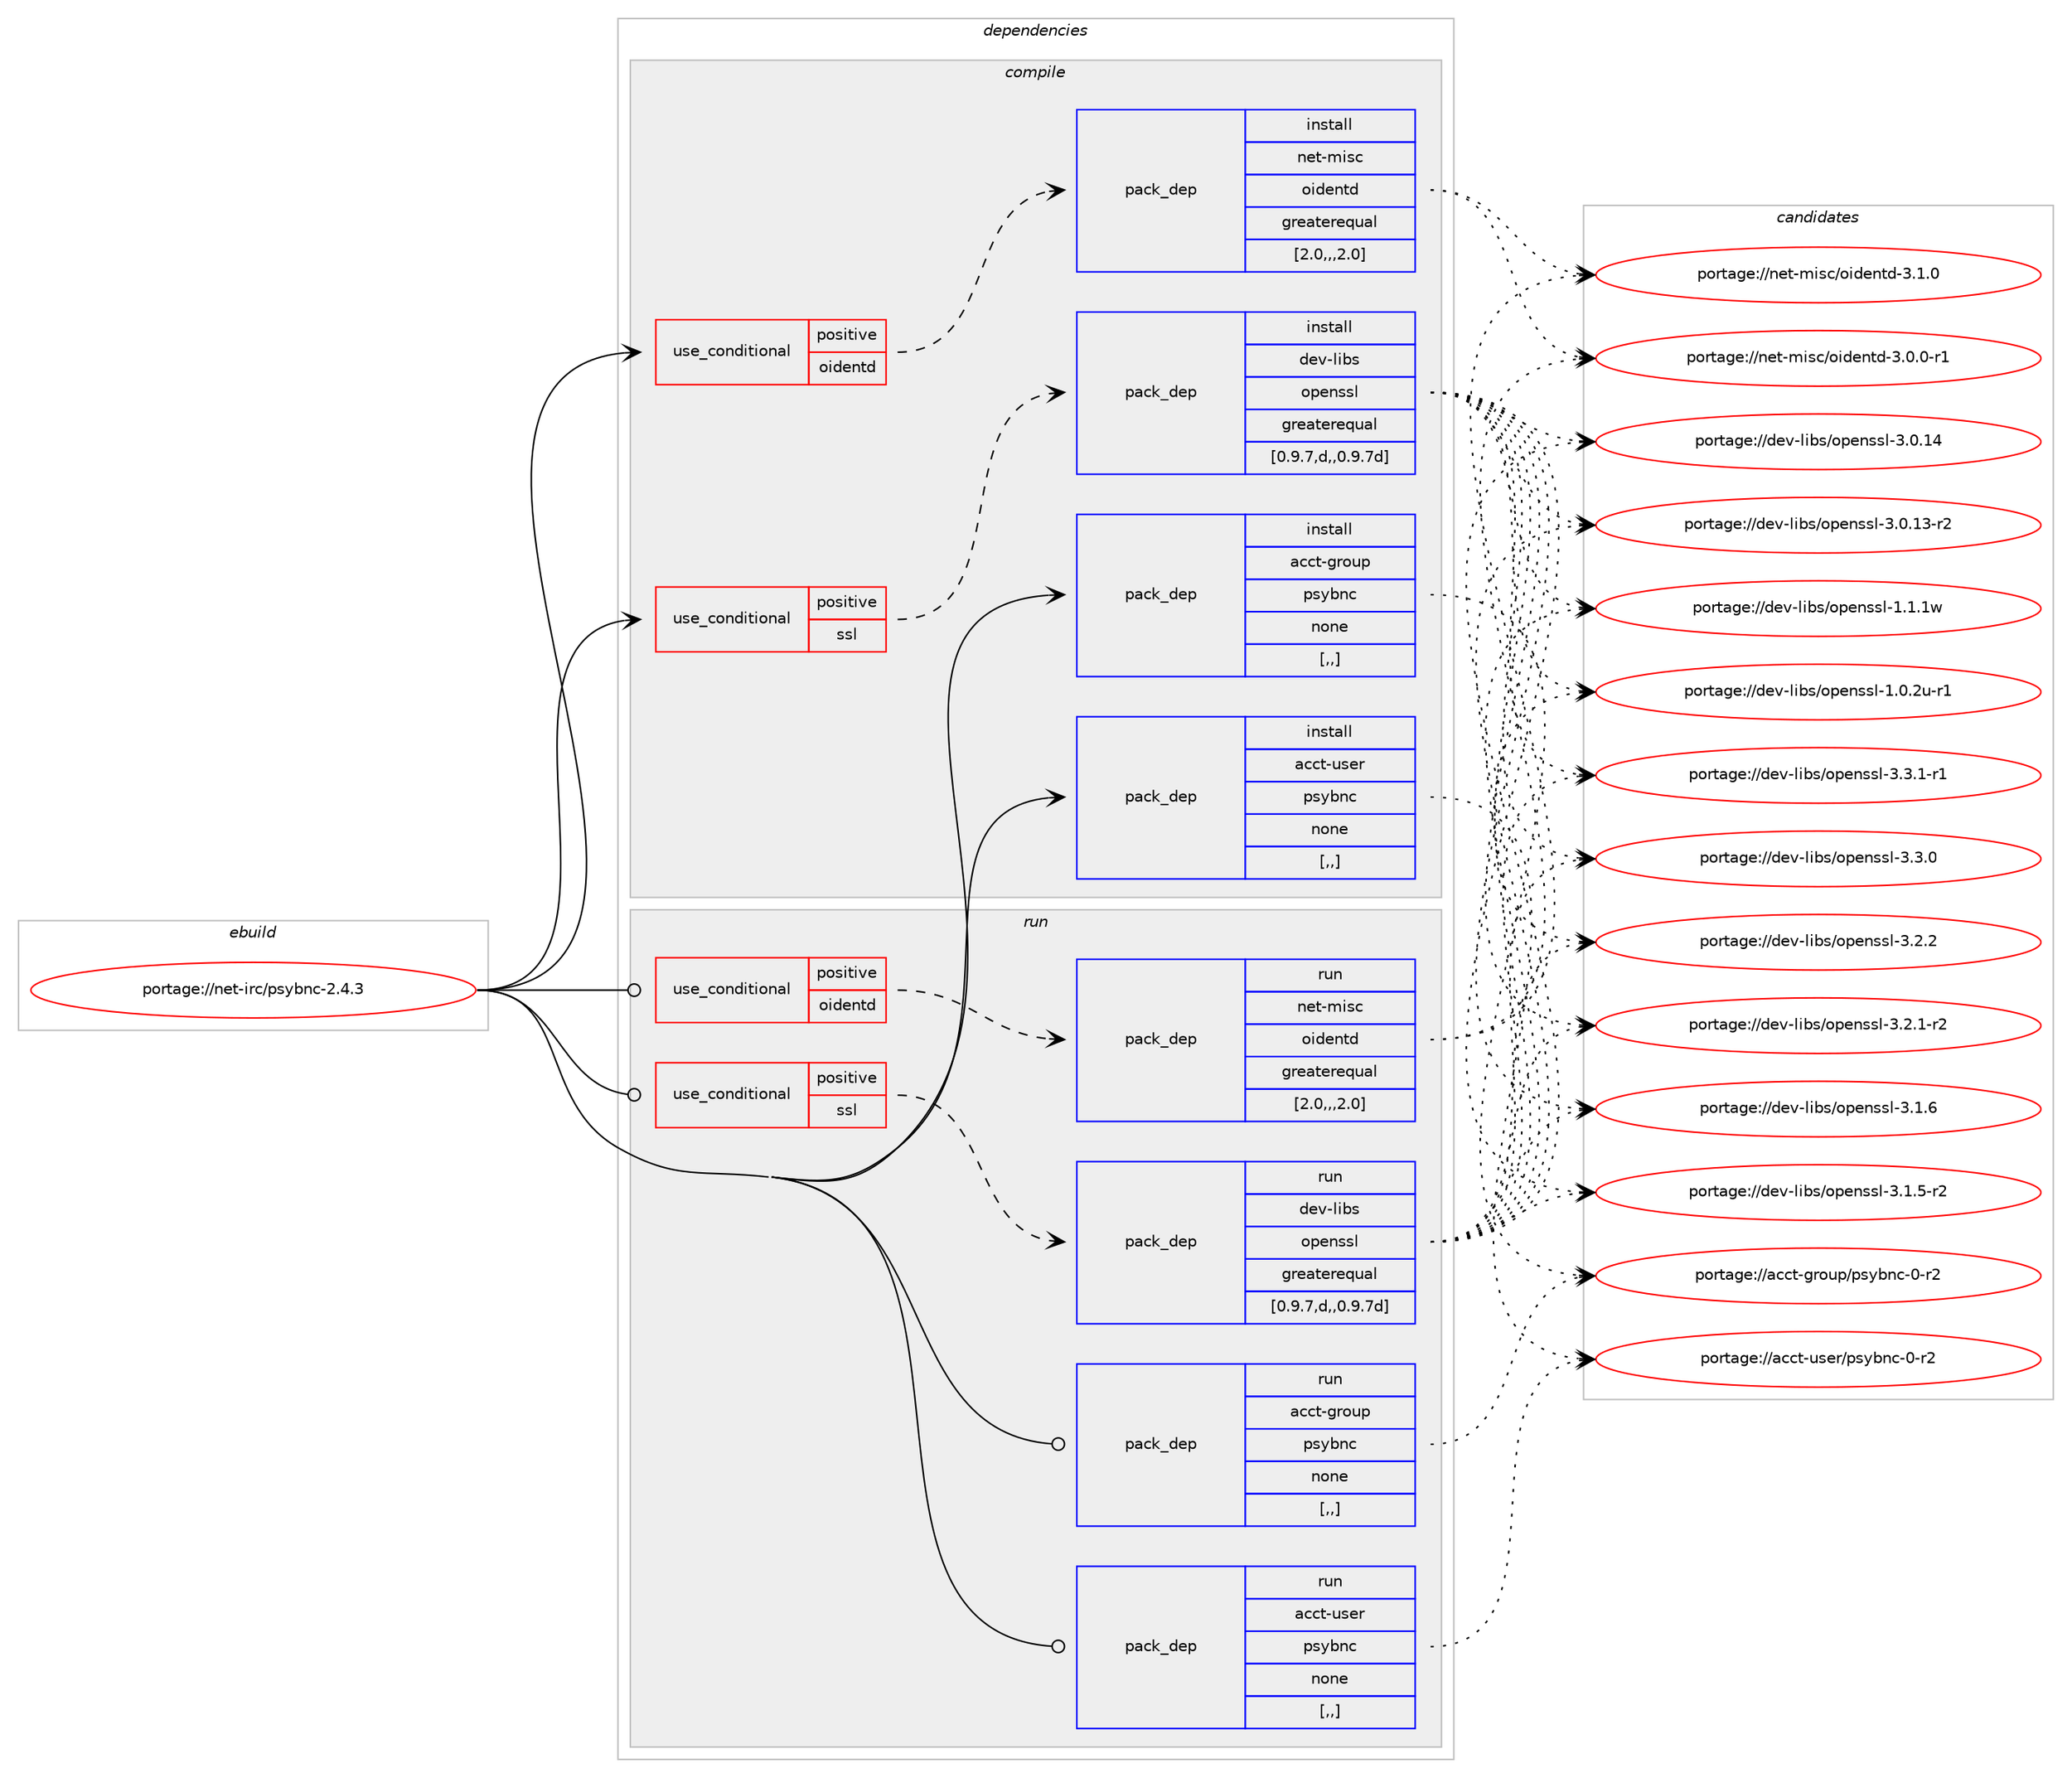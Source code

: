 digraph prolog {

# *************
# Graph options
# *************

newrank=true;
concentrate=true;
compound=true;
graph [rankdir=LR,fontname=Helvetica,fontsize=10,ranksep=1.5];#, ranksep=2.5, nodesep=0.2];
edge  [arrowhead=vee];
node  [fontname=Helvetica,fontsize=10];

# **********
# The ebuild
# **********

subgraph cluster_leftcol {
color=gray;
label=<<i>ebuild</i>>;
id [label="portage://net-irc/psybnc-2.4.3", color=red, width=4, href="../net-irc/psybnc-2.4.3.svg"];
}

# ****************
# The dependencies
# ****************

subgraph cluster_midcol {
color=gray;
label=<<i>dependencies</i>>;
subgraph cluster_compile {
fillcolor="#eeeeee";
style=filled;
label=<<i>compile</i>>;
subgraph cond92601 {
dependency356216 [label=<<TABLE BORDER="0" CELLBORDER="1" CELLSPACING="0" CELLPADDING="4"><TR><TD ROWSPAN="3" CELLPADDING="10">use_conditional</TD></TR><TR><TD>positive</TD></TR><TR><TD>oidentd</TD></TR></TABLE>>, shape=none, color=red];
subgraph pack260986 {
dependency356217 [label=<<TABLE BORDER="0" CELLBORDER="1" CELLSPACING="0" CELLPADDING="4" WIDTH="220"><TR><TD ROWSPAN="6" CELLPADDING="30">pack_dep</TD></TR><TR><TD WIDTH="110">install</TD></TR><TR><TD>net-misc</TD></TR><TR><TD>oidentd</TD></TR><TR><TD>greaterequal</TD></TR><TR><TD>[2.0,,,2.0]</TD></TR></TABLE>>, shape=none, color=blue];
}
dependency356216:e -> dependency356217:w [weight=20,style="dashed",arrowhead="vee"];
}
id:e -> dependency356216:w [weight=20,style="solid",arrowhead="vee"];
subgraph cond92602 {
dependency356218 [label=<<TABLE BORDER="0" CELLBORDER="1" CELLSPACING="0" CELLPADDING="4"><TR><TD ROWSPAN="3" CELLPADDING="10">use_conditional</TD></TR><TR><TD>positive</TD></TR><TR><TD>ssl</TD></TR></TABLE>>, shape=none, color=red];
subgraph pack260987 {
dependency356219 [label=<<TABLE BORDER="0" CELLBORDER="1" CELLSPACING="0" CELLPADDING="4" WIDTH="220"><TR><TD ROWSPAN="6" CELLPADDING="30">pack_dep</TD></TR><TR><TD WIDTH="110">install</TD></TR><TR><TD>dev-libs</TD></TR><TR><TD>openssl</TD></TR><TR><TD>greaterequal</TD></TR><TR><TD>[0.9.7,d,,0.9.7d]</TD></TR></TABLE>>, shape=none, color=blue];
}
dependency356218:e -> dependency356219:w [weight=20,style="dashed",arrowhead="vee"];
}
id:e -> dependency356218:w [weight=20,style="solid",arrowhead="vee"];
subgraph pack260988 {
dependency356220 [label=<<TABLE BORDER="0" CELLBORDER="1" CELLSPACING="0" CELLPADDING="4" WIDTH="220"><TR><TD ROWSPAN="6" CELLPADDING="30">pack_dep</TD></TR><TR><TD WIDTH="110">install</TD></TR><TR><TD>acct-group</TD></TR><TR><TD>psybnc</TD></TR><TR><TD>none</TD></TR><TR><TD>[,,]</TD></TR></TABLE>>, shape=none, color=blue];
}
id:e -> dependency356220:w [weight=20,style="solid",arrowhead="vee"];
subgraph pack260989 {
dependency356221 [label=<<TABLE BORDER="0" CELLBORDER="1" CELLSPACING="0" CELLPADDING="4" WIDTH="220"><TR><TD ROWSPAN="6" CELLPADDING="30">pack_dep</TD></TR><TR><TD WIDTH="110">install</TD></TR><TR><TD>acct-user</TD></TR><TR><TD>psybnc</TD></TR><TR><TD>none</TD></TR><TR><TD>[,,]</TD></TR></TABLE>>, shape=none, color=blue];
}
id:e -> dependency356221:w [weight=20,style="solid",arrowhead="vee"];
}
subgraph cluster_compileandrun {
fillcolor="#eeeeee";
style=filled;
label=<<i>compile and run</i>>;
}
subgraph cluster_run {
fillcolor="#eeeeee";
style=filled;
label=<<i>run</i>>;
subgraph cond92603 {
dependency356222 [label=<<TABLE BORDER="0" CELLBORDER="1" CELLSPACING="0" CELLPADDING="4"><TR><TD ROWSPAN="3" CELLPADDING="10">use_conditional</TD></TR><TR><TD>positive</TD></TR><TR><TD>oidentd</TD></TR></TABLE>>, shape=none, color=red];
subgraph pack260990 {
dependency356223 [label=<<TABLE BORDER="0" CELLBORDER="1" CELLSPACING="0" CELLPADDING="4" WIDTH="220"><TR><TD ROWSPAN="6" CELLPADDING="30">pack_dep</TD></TR><TR><TD WIDTH="110">run</TD></TR><TR><TD>net-misc</TD></TR><TR><TD>oidentd</TD></TR><TR><TD>greaterequal</TD></TR><TR><TD>[2.0,,,2.0]</TD></TR></TABLE>>, shape=none, color=blue];
}
dependency356222:e -> dependency356223:w [weight=20,style="dashed",arrowhead="vee"];
}
id:e -> dependency356222:w [weight=20,style="solid",arrowhead="odot"];
subgraph cond92604 {
dependency356224 [label=<<TABLE BORDER="0" CELLBORDER="1" CELLSPACING="0" CELLPADDING="4"><TR><TD ROWSPAN="3" CELLPADDING="10">use_conditional</TD></TR><TR><TD>positive</TD></TR><TR><TD>ssl</TD></TR></TABLE>>, shape=none, color=red];
subgraph pack260991 {
dependency356225 [label=<<TABLE BORDER="0" CELLBORDER="1" CELLSPACING="0" CELLPADDING="4" WIDTH="220"><TR><TD ROWSPAN="6" CELLPADDING="30">pack_dep</TD></TR><TR><TD WIDTH="110">run</TD></TR><TR><TD>dev-libs</TD></TR><TR><TD>openssl</TD></TR><TR><TD>greaterequal</TD></TR><TR><TD>[0.9.7,d,,0.9.7d]</TD></TR></TABLE>>, shape=none, color=blue];
}
dependency356224:e -> dependency356225:w [weight=20,style="dashed",arrowhead="vee"];
}
id:e -> dependency356224:w [weight=20,style="solid",arrowhead="odot"];
subgraph pack260992 {
dependency356226 [label=<<TABLE BORDER="0" CELLBORDER="1" CELLSPACING="0" CELLPADDING="4" WIDTH="220"><TR><TD ROWSPAN="6" CELLPADDING="30">pack_dep</TD></TR><TR><TD WIDTH="110">run</TD></TR><TR><TD>acct-group</TD></TR><TR><TD>psybnc</TD></TR><TR><TD>none</TD></TR><TR><TD>[,,]</TD></TR></TABLE>>, shape=none, color=blue];
}
id:e -> dependency356226:w [weight=20,style="solid",arrowhead="odot"];
subgraph pack260993 {
dependency356227 [label=<<TABLE BORDER="0" CELLBORDER="1" CELLSPACING="0" CELLPADDING="4" WIDTH="220"><TR><TD ROWSPAN="6" CELLPADDING="30">pack_dep</TD></TR><TR><TD WIDTH="110">run</TD></TR><TR><TD>acct-user</TD></TR><TR><TD>psybnc</TD></TR><TR><TD>none</TD></TR><TR><TD>[,,]</TD></TR></TABLE>>, shape=none, color=blue];
}
id:e -> dependency356227:w [weight=20,style="solid",arrowhead="odot"];
}
}

# **************
# The candidates
# **************

subgraph cluster_choices {
rank=same;
color=gray;
label=<<i>candidates</i>>;

subgraph choice260986 {
color=black;
nodesep=1;
choice110101116451091051159947111105100101110116100455146494648 [label="portage://net-misc/oidentd-3.1.0", color=red, width=4,href="../net-misc/oidentd-3.1.0.svg"];
choice1101011164510910511599471111051001011101161004551464846484511449 [label="portage://net-misc/oidentd-3.0.0-r1", color=red, width=4,href="../net-misc/oidentd-3.0.0-r1.svg"];
dependency356217:e -> choice110101116451091051159947111105100101110116100455146494648:w [style=dotted,weight="100"];
dependency356217:e -> choice1101011164510910511599471111051001011101161004551464846484511449:w [style=dotted,weight="100"];
}
subgraph choice260987 {
color=black;
nodesep=1;
choice1001011184510810598115471111121011101151151084551465146494511449 [label="portage://dev-libs/openssl-3.3.1-r1", color=red, width=4,href="../dev-libs/openssl-3.3.1-r1.svg"];
choice100101118451081059811547111112101110115115108455146514648 [label="portage://dev-libs/openssl-3.3.0", color=red, width=4,href="../dev-libs/openssl-3.3.0.svg"];
choice100101118451081059811547111112101110115115108455146504650 [label="portage://dev-libs/openssl-3.2.2", color=red, width=4,href="../dev-libs/openssl-3.2.2.svg"];
choice1001011184510810598115471111121011101151151084551465046494511450 [label="portage://dev-libs/openssl-3.2.1-r2", color=red, width=4,href="../dev-libs/openssl-3.2.1-r2.svg"];
choice100101118451081059811547111112101110115115108455146494654 [label="portage://dev-libs/openssl-3.1.6", color=red, width=4,href="../dev-libs/openssl-3.1.6.svg"];
choice1001011184510810598115471111121011101151151084551464946534511450 [label="portage://dev-libs/openssl-3.1.5-r2", color=red, width=4,href="../dev-libs/openssl-3.1.5-r2.svg"];
choice10010111845108105981154711111210111011511510845514648464952 [label="portage://dev-libs/openssl-3.0.14", color=red, width=4,href="../dev-libs/openssl-3.0.14.svg"];
choice100101118451081059811547111112101110115115108455146484649514511450 [label="portage://dev-libs/openssl-3.0.13-r2", color=red, width=4,href="../dev-libs/openssl-3.0.13-r2.svg"];
choice100101118451081059811547111112101110115115108454946494649119 [label="portage://dev-libs/openssl-1.1.1w", color=red, width=4,href="../dev-libs/openssl-1.1.1w.svg"];
choice1001011184510810598115471111121011101151151084549464846501174511449 [label="portage://dev-libs/openssl-1.0.2u-r1", color=red, width=4,href="../dev-libs/openssl-1.0.2u-r1.svg"];
dependency356219:e -> choice1001011184510810598115471111121011101151151084551465146494511449:w [style=dotted,weight="100"];
dependency356219:e -> choice100101118451081059811547111112101110115115108455146514648:w [style=dotted,weight="100"];
dependency356219:e -> choice100101118451081059811547111112101110115115108455146504650:w [style=dotted,weight="100"];
dependency356219:e -> choice1001011184510810598115471111121011101151151084551465046494511450:w [style=dotted,weight="100"];
dependency356219:e -> choice100101118451081059811547111112101110115115108455146494654:w [style=dotted,weight="100"];
dependency356219:e -> choice1001011184510810598115471111121011101151151084551464946534511450:w [style=dotted,weight="100"];
dependency356219:e -> choice10010111845108105981154711111210111011511510845514648464952:w [style=dotted,weight="100"];
dependency356219:e -> choice100101118451081059811547111112101110115115108455146484649514511450:w [style=dotted,weight="100"];
dependency356219:e -> choice100101118451081059811547111112101110115115108454946494649119:w [style=dotted,weight="100"];
dependency356219:e -> choice1001011184510810598115471111121011101151151084549464846501174511449:w [style=dotted,weight="100"];
}
subgraph choice260988 {
color=black;
nodesep=1;
choice9799991164510311411111711247112115121981109945484511450 [label="portage://acct-group/psybnc-0-r2", color=red, width=4,href="../acct-group/psybnc-0-r2.svg"];
dependency356220:e -> choice9799991164510311411111711247112115121981109945484511450:w [style=dotted,weight="100"];
}
subgraph choice260989 {
color=black;
nodesep=1;
choice9799991164511711510111447112115121981109945484511450 [label="portage://acct-user/psybnc-0-r2", color=red, width=4,href="../acct-user/psybnc-0-r2.svg"];
dependency356221:e -> choice9799991164511711510111447112115121981109945484511450:w [style=dotted,weight="100"];
}
subgraph choice260990 {
color=black;
nodesep=1;
choice110101116451091051159947111105100101110116100455146494648 [label="portage://net-misc/oidentd-3.1.0", color=red, width=4,href="../net-misc/oidentd-3.1.0.svg"];
choice1101011164510910511599471111051001011101161004551464846484511449 [label="portage://net-misc/oidentd-3.0.0-r1", color=red, width=4,href="../net-misc/oidentd-3.0.0-r1.svg"];
dependency356223:e -> choice110101116451091051159947111105100101110116100455146494648:w [style=dotted,weight="100"];
dependency356223:e -> choice1101011164510910511599471111051001011101161004551464846484511449:w [style=dotted,weight="100"];
}
subgraph choice260991 {
color=black;
nodesep=1;
choice1001011184510810598115471111121011101151151084551465146494511449 [label="portage://dev-libs/openssl-3.3.1-r1", color=red, width=4,href="../dev-libs/openssl-3.3.1-r1.svg"];
choice100101118451081059811547111112101110115115108455146514648 [label="portage://dev-libs/openssl-3.3.0", color=red, width=4,href="../dev-libs/openssl-3.3.0.svg"];
choice100101118451081059811547111112101110115115108455146504650 [label="portage://dev-libs/openssl-3.2.2", color=red, width=4,href="../dev-libs/openssl-3.2.2.svg"];
choice1001011184510810598115471111121011101151151084551465046494511450 [label="portage://dev-libs/openssl-3.2.1-r2", color=red, width=4,href="../dev-libs/openssl-3.2.1-r2.svg"];
choice100101118451081059811547111112101110115115108455146494654 [label="portage://dev-libs/openssl-3.1.6", color=red, width=4,href="../dev-libs/openssl-3.1.6.svg"];
choice1001011184510810598115471111121011101151151084551464946534511450 [label="portage://dev-libs/openssl-3.1.5-r2", color=red, width=4,href="../dev-libs/openssl-3.1.5-r2.svg"];
choice10010111845108105981154711111210111011511510845514648464952 [label="portage://dev-libs/openssl-3.0.14", color=red, width=4,href="../dev-libs/openssl-3.0.14.svg"];
choice100101118451081059811547111112101110115115108455146484649514511450 [label="portage://dev-libs/openssl-3.0.13-r2", color=red, width=4,href="../dev-libs/openssl-3.0.13-r2.svg"];
choice100101118451081059811547111112101110115115108454946494649119 [label="portage://dev-libs/openssl-1.1.1w", color=red, width=4,href="../dev-libs/openssl-1.1.1w.svg"];
choice1001011184510810598115471111121011101151151084549464846501174511449 [label="portage://dev-libs/openssl-1.0.2u-r1", color=red, width=4,href="../dev-libs/openssl-1.0.2u-r1.svg"];
dependency356225:e -> choice1001011184510810598115471111121011101151151084551465146494511449:w [style=dotted,weight="100"];
dependency356225:e -> choice100101118451081059811547111112101110115115108455146514648:w [style=dotted,weight="100"];
dependency356225:e -> choice100101118451081059811547111112101110115115108455146504650:w [style=dotted,weight="100"];
dependency356225:e -> choice1001011184510810598115471111121011101151151084551465046494511450:w [style=dotted,weight="100"];
dependency356225:e -> choice100101118451081059811547111112101110115115108455146494654:w [style=dotted,weight="100"];
dependency356225:e -> choice1001011184510810598115471111121011101151151084551464946534511450:w [style=dotted,weight="100"];
dependency356225:e -> choice10010111845108105981154711111210111011511510845514648464952:w [style=dotted,weight="100"];
dependency356225:e -> choice100101118451081059811547111112101110115115108455146484649514511450:w [style=dotted,weight="100"];
dependency356225:e -> choice100101118451081059811547111112101110115115108454946494649119:w [style=dotted,weight="100"];
dependency356225:e -> choice1001011184510810598115471111121011101151151084549464846501174511449:w [style=dotted,weight="100"];
}
subgraph choice260992 {
color=black;
nodesep=1;
choice9799991164510311411111711247112115121981109945484511450 [label="portage://acct-group/psybnc-0-r2", color=red, width=4,href="../acct-group/psybnc-0-r2.svg"];
dependency356226:e -> choice9799991164510311411111711247112115121981109945484511450:w [style=dotted,weight="100"];
}
subgraph choice260993 {
color=black;
nodesep=1;
choice9799991164511711510111447112115121981109945484511450 [label="portage://acct-user/psybnc-0-r2", color=red, width=4,href="../acct-user/psybnc-0-r2.svg"];
dependency356227:e -> choice9799991164511711510111447112115121981109945484511450:w [style=dotted,weight="100"];
}
}

}
